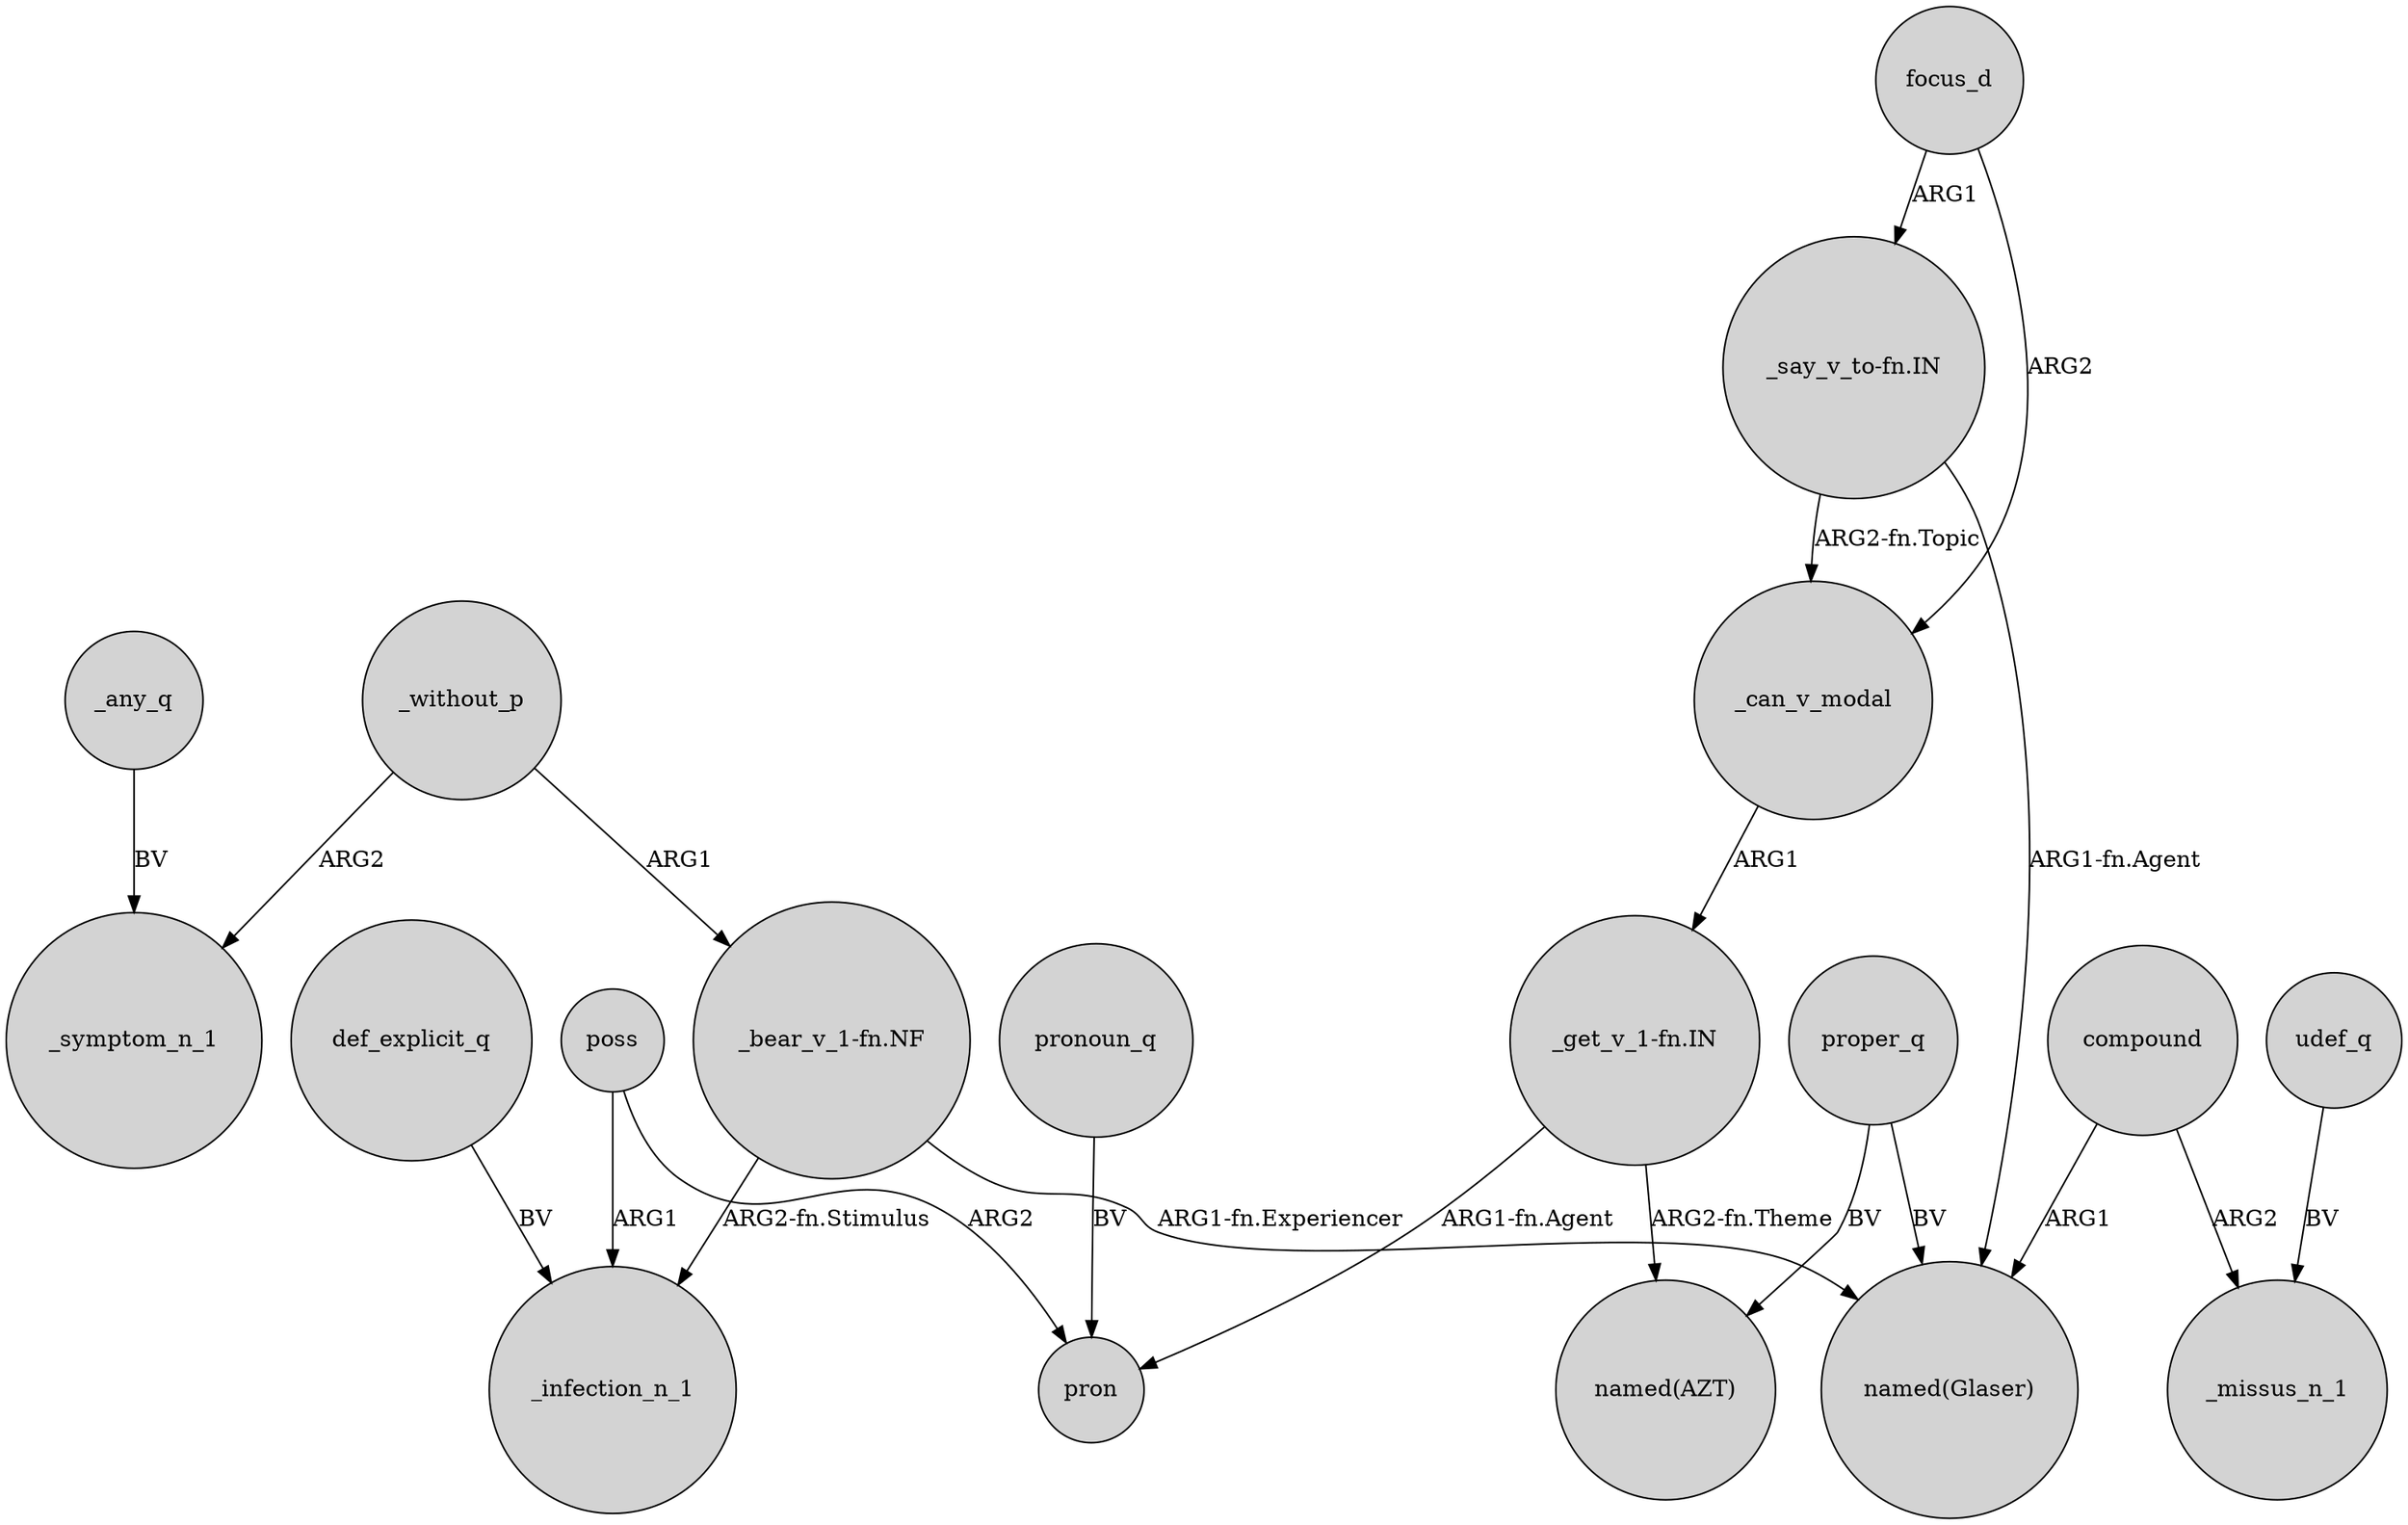 digraph {
	node [shape=circle style=filled]
	_without_p -> _symptom_n_1 [label=ARG2]
	poss -> _infection_n_1 [label=ARG1]
	poss -> pron [label=ARG2]
	_can_v_modal -> "_get_v_1-fn.IN" [label=ARG1]
	compound -> _missus_n_1 [label=ARG2]
	udef_q -> _missus_n_1 [label=BV]
	proper_q -> "named(Glaser)" [label=BV]
	pronoun_q -> pron [label=BV]
	"_say_v_to-fn.IN" -> "named(Glaser)" [label="ARG1-fn.Agent"]
	"_get_v_1-fn.IN" -> pron [label="ARG1-fn.Agent"]
	proper_q -> "named(AZT)" [label=BV]
	_without_p -> "_bear_v_1-fn.NF" [label=ARG1]
	"_get_v_1-fn.IN" -> "named(AZT)" [label="ARG2-fn.Theme"]
	_any_q -> _symptom_n_1 [label=BV]
	def_explicit_q -> _infection_n_1 [label=BV]
	compound -> "named(Glaser)" [label=ARG1]
	"_bear_v_1-fn.NF" -> _infection_n_1 [label="ARG2-fn.Stimulus"]
	focus_d -> _can_v_modal [label=ARG2]
	"_say_v_to-fn.IN" -> _can_v_modal [label="ARG2-fn.Topic"]
	focus_d -> "_say_v_to-fn.IN" [label=ARG1]
	"_bear_v_1-fn.NF" -> "named(Glaser)" [label="ARG1-fn.Experiencer"]
}
